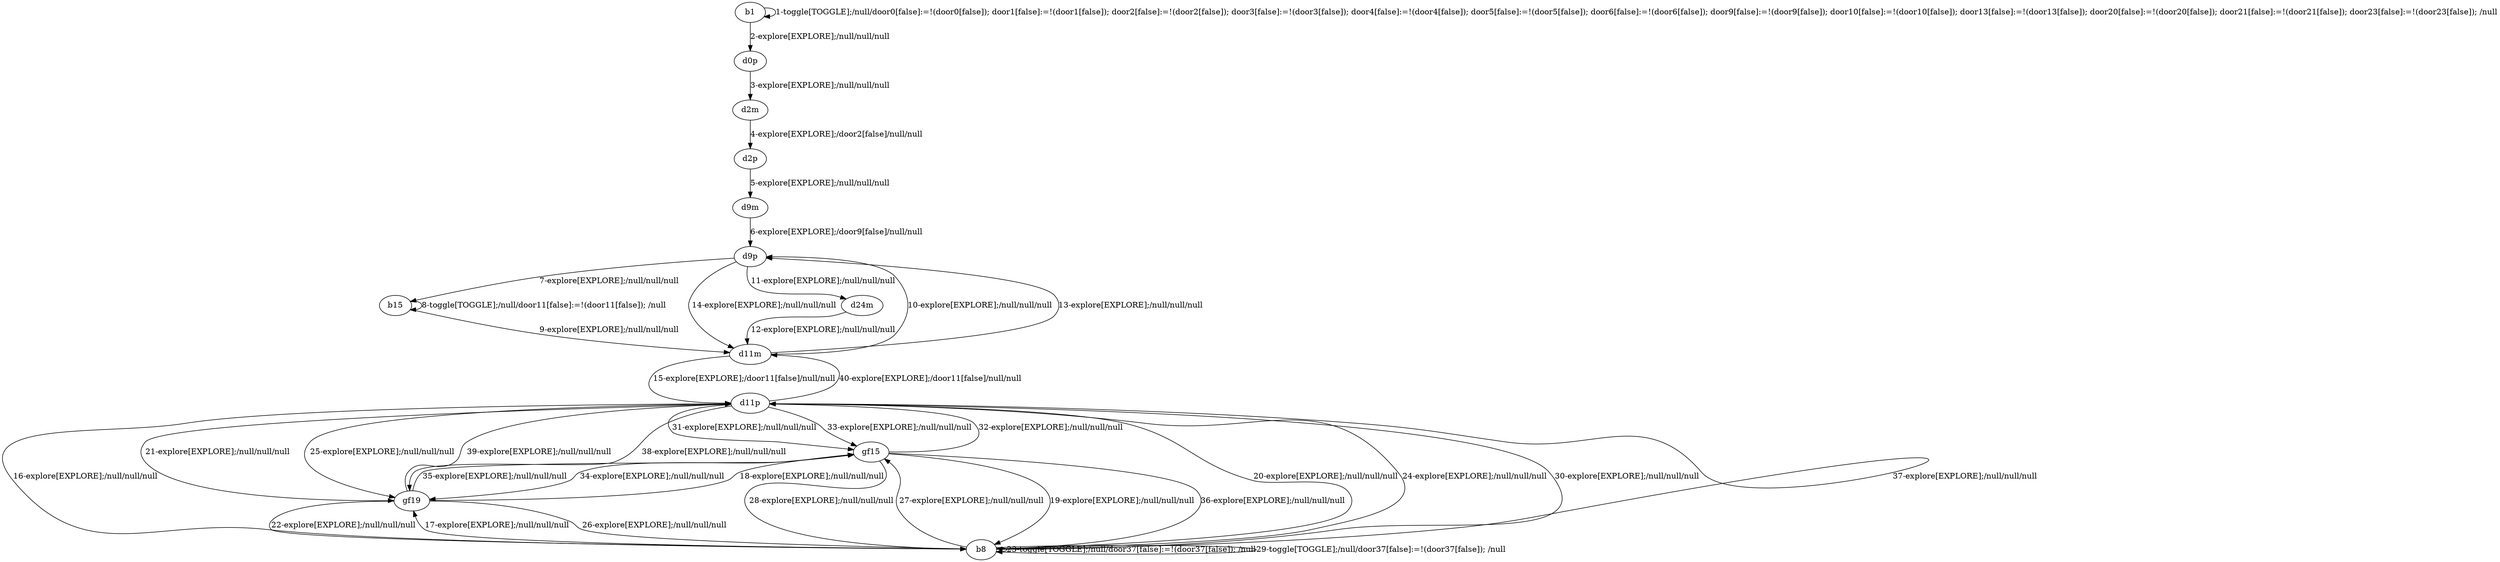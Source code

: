 # Total number of goals covered by this test: 2
# d11p --> d11m
# gf19 --> d11p

digraph g {
"b1" -> "b1" [label = "1-toggle[TOGGLE];/null/door0[false]:=!(door0[false]); door1[false]:=!(door1[false]); door2[false]:=!(door2[false]); door3[false]:=!(door3[false]); door4[false]:=!(door4[false]); door5[false]:=!(door5[false]); door6[false]:=!(door6[false]); door9[false]:=!(door9[false]); door10[false]:=!(door10[false]); door13[false]:=!(door13[false]); door20[false]:=!(door20[false]); door21[false]:=!(door21[false]); door23[false]:=!(door23[false]); /null"];
"b1" -> "d0p" [label = "2-explore[EXPLORE];/null/null/null"];
"d0p" -> "d2m" [label = "3-explore[EXPLORE];/null/null/null"];
"d2m" -> "d2p" [label = "4-explore[EXPLORE];/door2[false]/null/null"];
"d2p" -> "d9m" [label = "5-explore[EXPLORE];/null/null/null"];
"d9m" -> "d9p" [label = "6-explore[EXPLORE];/door9[false]/null/null"];
"d9p" -> "b15" [label = "7-explore[EXPLORE];/null/null/null"];
"b15" -> "b15" [label = "8-toggle[TOGGLE];/null/door11[false]:=!(door11[false]); /null"];
"b15" -> "d11m" [label = "9-explore[EXPLORE];/null/null/null"];
"d11m" -> "d9p" [label = "10-explore[EXPLORE];/null/null/null"];
"d9p" -> "d24m" [label = "11-explore[EXPLORE];/null/null/null"];
"d24m" -> "d11m" [label = "12-explore[EXPLORE];/null/null/null"];
"d11m" -> "d9p" [label = "13-explore[EXPLORE];/null/null/null"];
"d9p" -> "d11m" [label = "14-explore[EXPLORE];/null/null/null"];
"d11m" -> "d11p" [label = "15-explore[EXPLORE];/door11[false]/null/null"];
"d11p" -> "b8" [label = "16-explore[EXPLORE];/null/null/null"];
"b8" -> "gf19" [label = "17-explore[EXPLORE];/null/null/null"];
"gf19" -> "gf15" [label = "18-explore[EXPLORE];/null/null/null"];
"gf15" -> "b8" [label = "19-explore[EXPLORE];/null/null/null"];
"b8" -> "d11p" [label = "20-explore[EXPLORE];/null/null/null"];
"d11p" -> "gf19" [label = "21-explore[EXPLORE];/null/null/null"];
"gf19" -> "b8" [label = "22-explore[EXPLORE];/null/null/null"];
"b8" -> "b8" [label = "23-toggle[TOGGLE];/null/door37[false]:=!(door37[false]); /null"];
"b8" -> "d11p" [label = "24-explore[EXPLORE];/null/null/null"];
"d11p" -> "gf19" [label = "25-explore[EXPLORE];/null/null/null"];
"gf19" -> "b8" [label = "26-explore[EXPLORE];/null/null/null"];
"b8" -> "gf15" [label = "27-explore[EXPLORE];/null/null/null"];
"gf15" -> "b8" [label = "28-explore[EXPLORE];/null/null/null"];
"b8" -> "b8" [label = "29-toggle[TOGGLE];/null/door37[false]:=!(door37[false]); /null"];
"b8" -> "d11p" [label = "30-explore[EXPLORE];/null/null/null"];
"d11p" -> "gf15" [label = "31-explore[EXPLORE];/null/null/null"];
"gf15" -> "d11p" [label = "32-explore[EXPLORE];/null/null/null"];
"d11p" -> "gf15" [label = "33-explore[EXPLORE];/null/null/null"];
"gf15" -> "gf19" [label = "34-explore[EXPLORE];/null/null/null"];
"gf19" -> "gf15" [label = "35-explore[EXPLORE];/null/null/null"];
"gf15" -> "b8" [label = "36-explore[EXPLORE];/null/null/null"];
"b8" -> "d11p" [label = "37-explore[EXPLORE];/null/null/null"];
"d11p" -> "gf19" [label = "38-explore[EXPLORE];/null/null/null"];
"gf19" -> "d11p" [label = "39-explore[EXPLORE];/null/null/null"];
"d11p" -> "d11m" [label = "40-explore[EXPLORE];/door11[false]/null/null"];
}